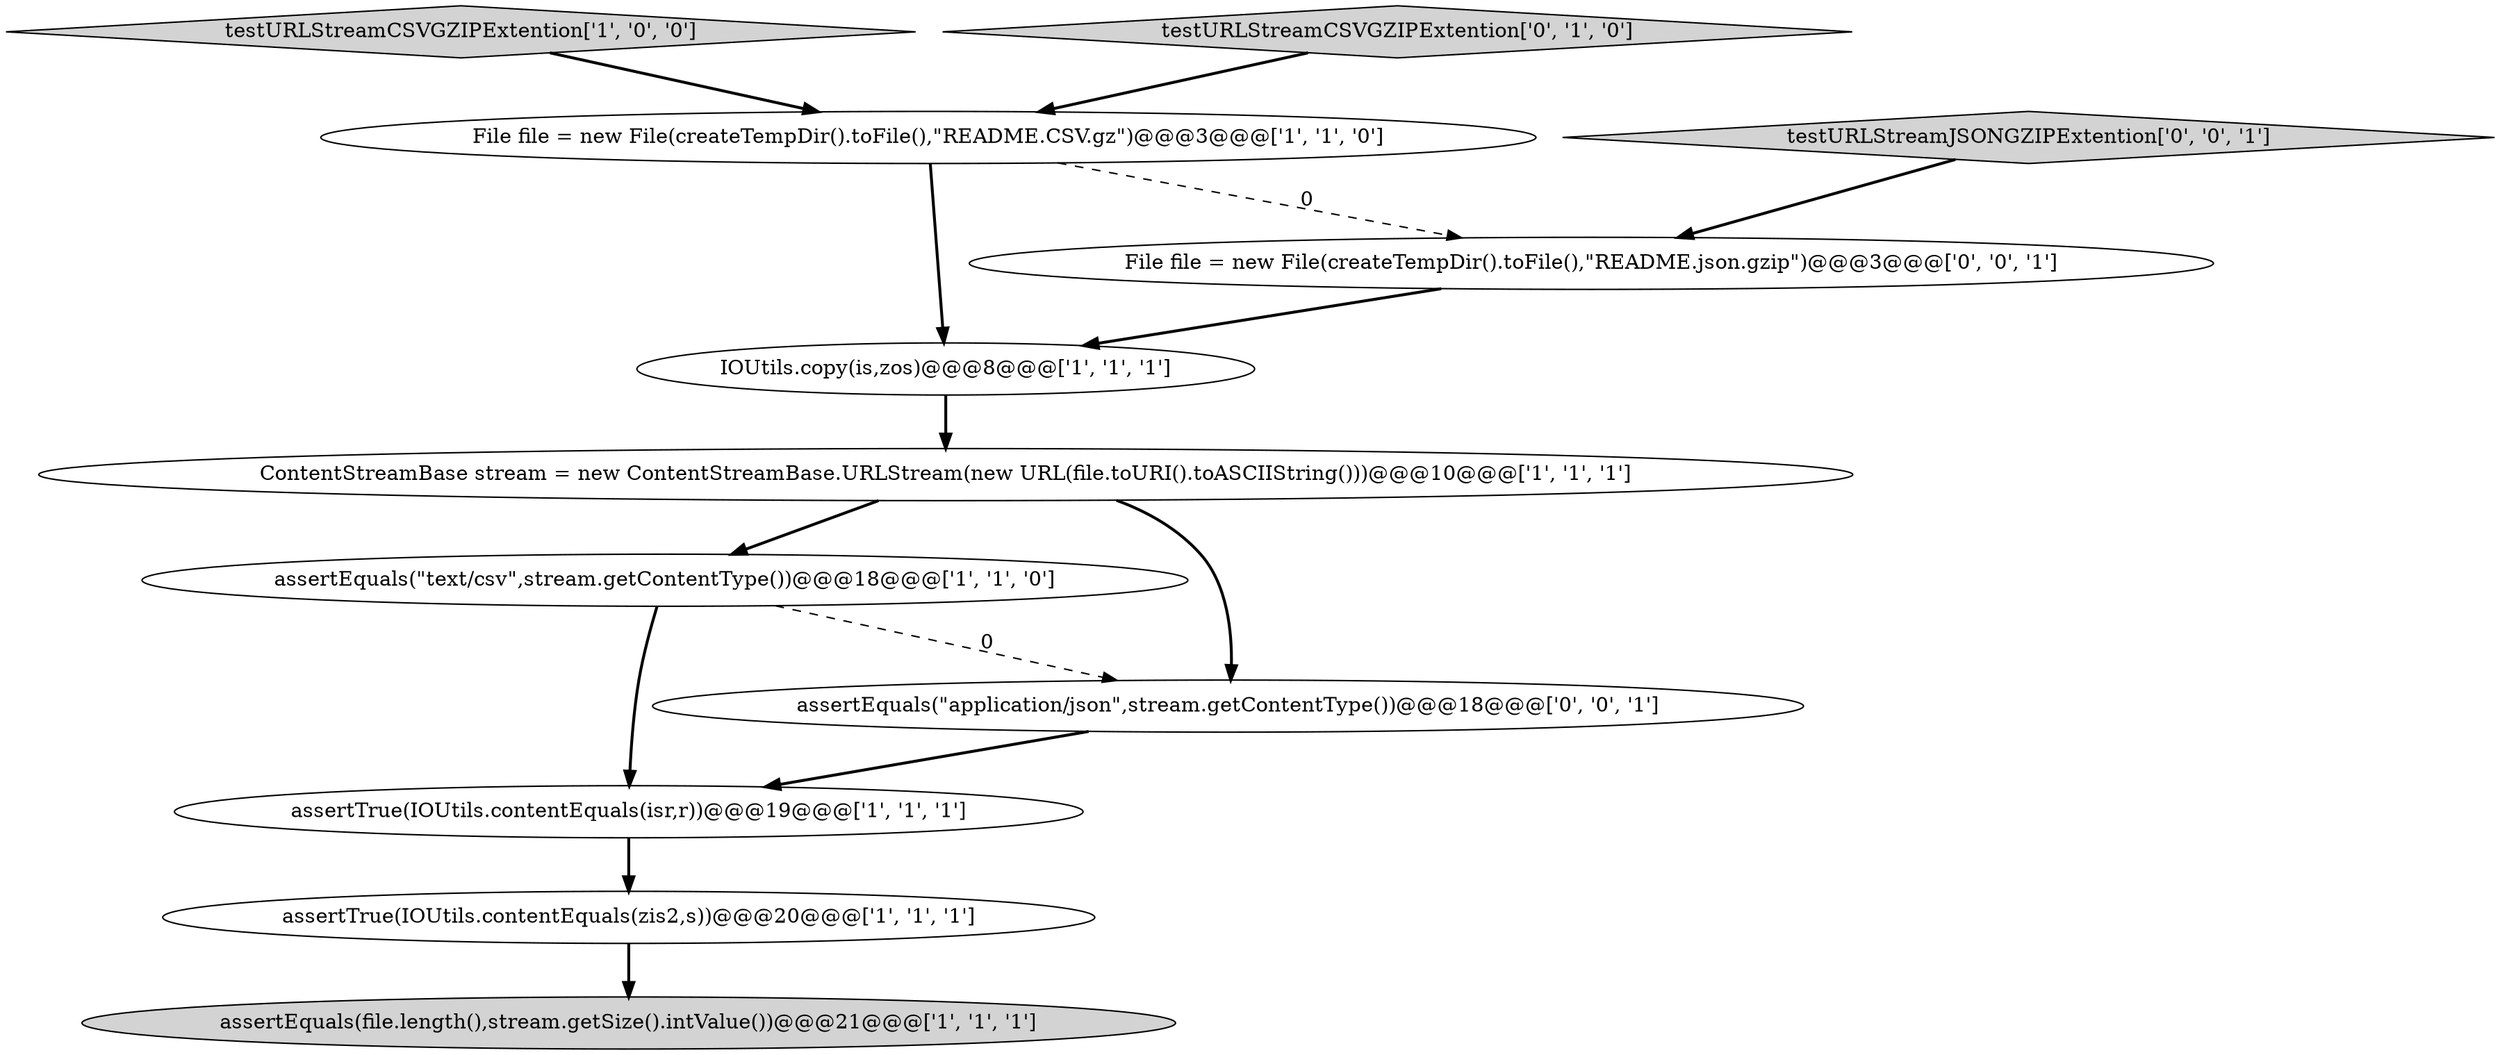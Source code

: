 digraph {
5 [style = filled, label = "testURLStreamCSVGZIPExtention['1', '0', '0']", fillcolor = lightgray, shape = diamond image = "AAA0AAABBB1BBB"];
8 [style = filled, label = "testURLStreamCSVGZIPExtention['0', '1', '0']", fillcolor = lightgray, shape = diamond image = "AAA0AAABBB2BBB"];
9 [style = filled, label = "testURLStreamJSONGZIPExtention['0', '0', '1']", fillcolor = lightgray, shape = diamond image = "AAA0AAABBB3BBB"];
4 [style = filled, label = "assertTrue(IOUtils.contentEquals(isr,r))@@@19@@@['1', '1', '1']", fillcolor = white, shape = ellipse image = "AAA0AAABBB1BBB"];
10 [style = filled, label = "File file = new File(createTempDir().toFile(),\"README.json.gzip\")@@@3@@@['0', '0', '1']", fillcolor = white, shape = ellipse image = "AAA0AAABBB3BBB"];
1 [style = filled, label = "assertEquals(\"text/csv\",stream.getContentType())@@@18@@@['1', '1', '0']", fillcolor = white, shape = ellipse image = "AAA0AAABBB1BBB"];
0 [style = filled, label = "assertTrue(IOUtils.contentEquals(zis2,s))@@@20@@@['1', '1', '1']", fillcolor = white, shape = ellipse image = "AAA0AAABBB1BBB"];
6 [style = filled, label = "assertEquals(file.length(),stream.getSize().intValue())@@@21@@@['1', '1', '1']", fillcolor = lightgray, shape = ellipse image = "AAA0AAABBB1BBB"];
3 [style = filled, label = "File file = new File(createTempDir().toFile(),\"README.CSV.gz\")@@@3@@@['1', '1', '0']", fillcolor = white, shape = ellipse image = "AAA0AAABBB1BBB"];
7 [style = filled, label = "ContentStreamBase stream = new ContentStreamBase.URLStream(new URL(file.toURI().toASCIIString()))@@@10@@@['1', '1', '1']", fillcolor = white, shape = ellipse image = "AAA0AAABBB1BBB"];
11 [style = filled, label = "assertEquals(\"application/json\",stream.getContentType())@@@18@@@['0', '0', '1']", fillcolor = white, shape = ellipse image = "AAA0AAABBB3BBB"];
2 [style = filled, label = "IOUtils.copy(is,zos)@@@8@@@['1', '1', '1']", fillcolor = white, shape = ellipse image = "AAA0AAABBB1BBB"];
5->3 [style = bold, label=""];
1->4 [style = bold, label=""];
10->2 [style = bold, label=""];
3->10 [style = dashed, label="0"];
7->11 [style = bold, label=""];
7->1 [style = bold, label=""];
2->7 [style = bold, label=""];
9->10 [style = bold, label=""];
3->2 [style = bold, label=""];
0->6 [style = bold, label=""];
1->11 [style = dashed, label="0"];
4->0 [style = bold, label=""];
11->4 [style = bold, label=""];
8->3 [style = bold, label=""];
}
